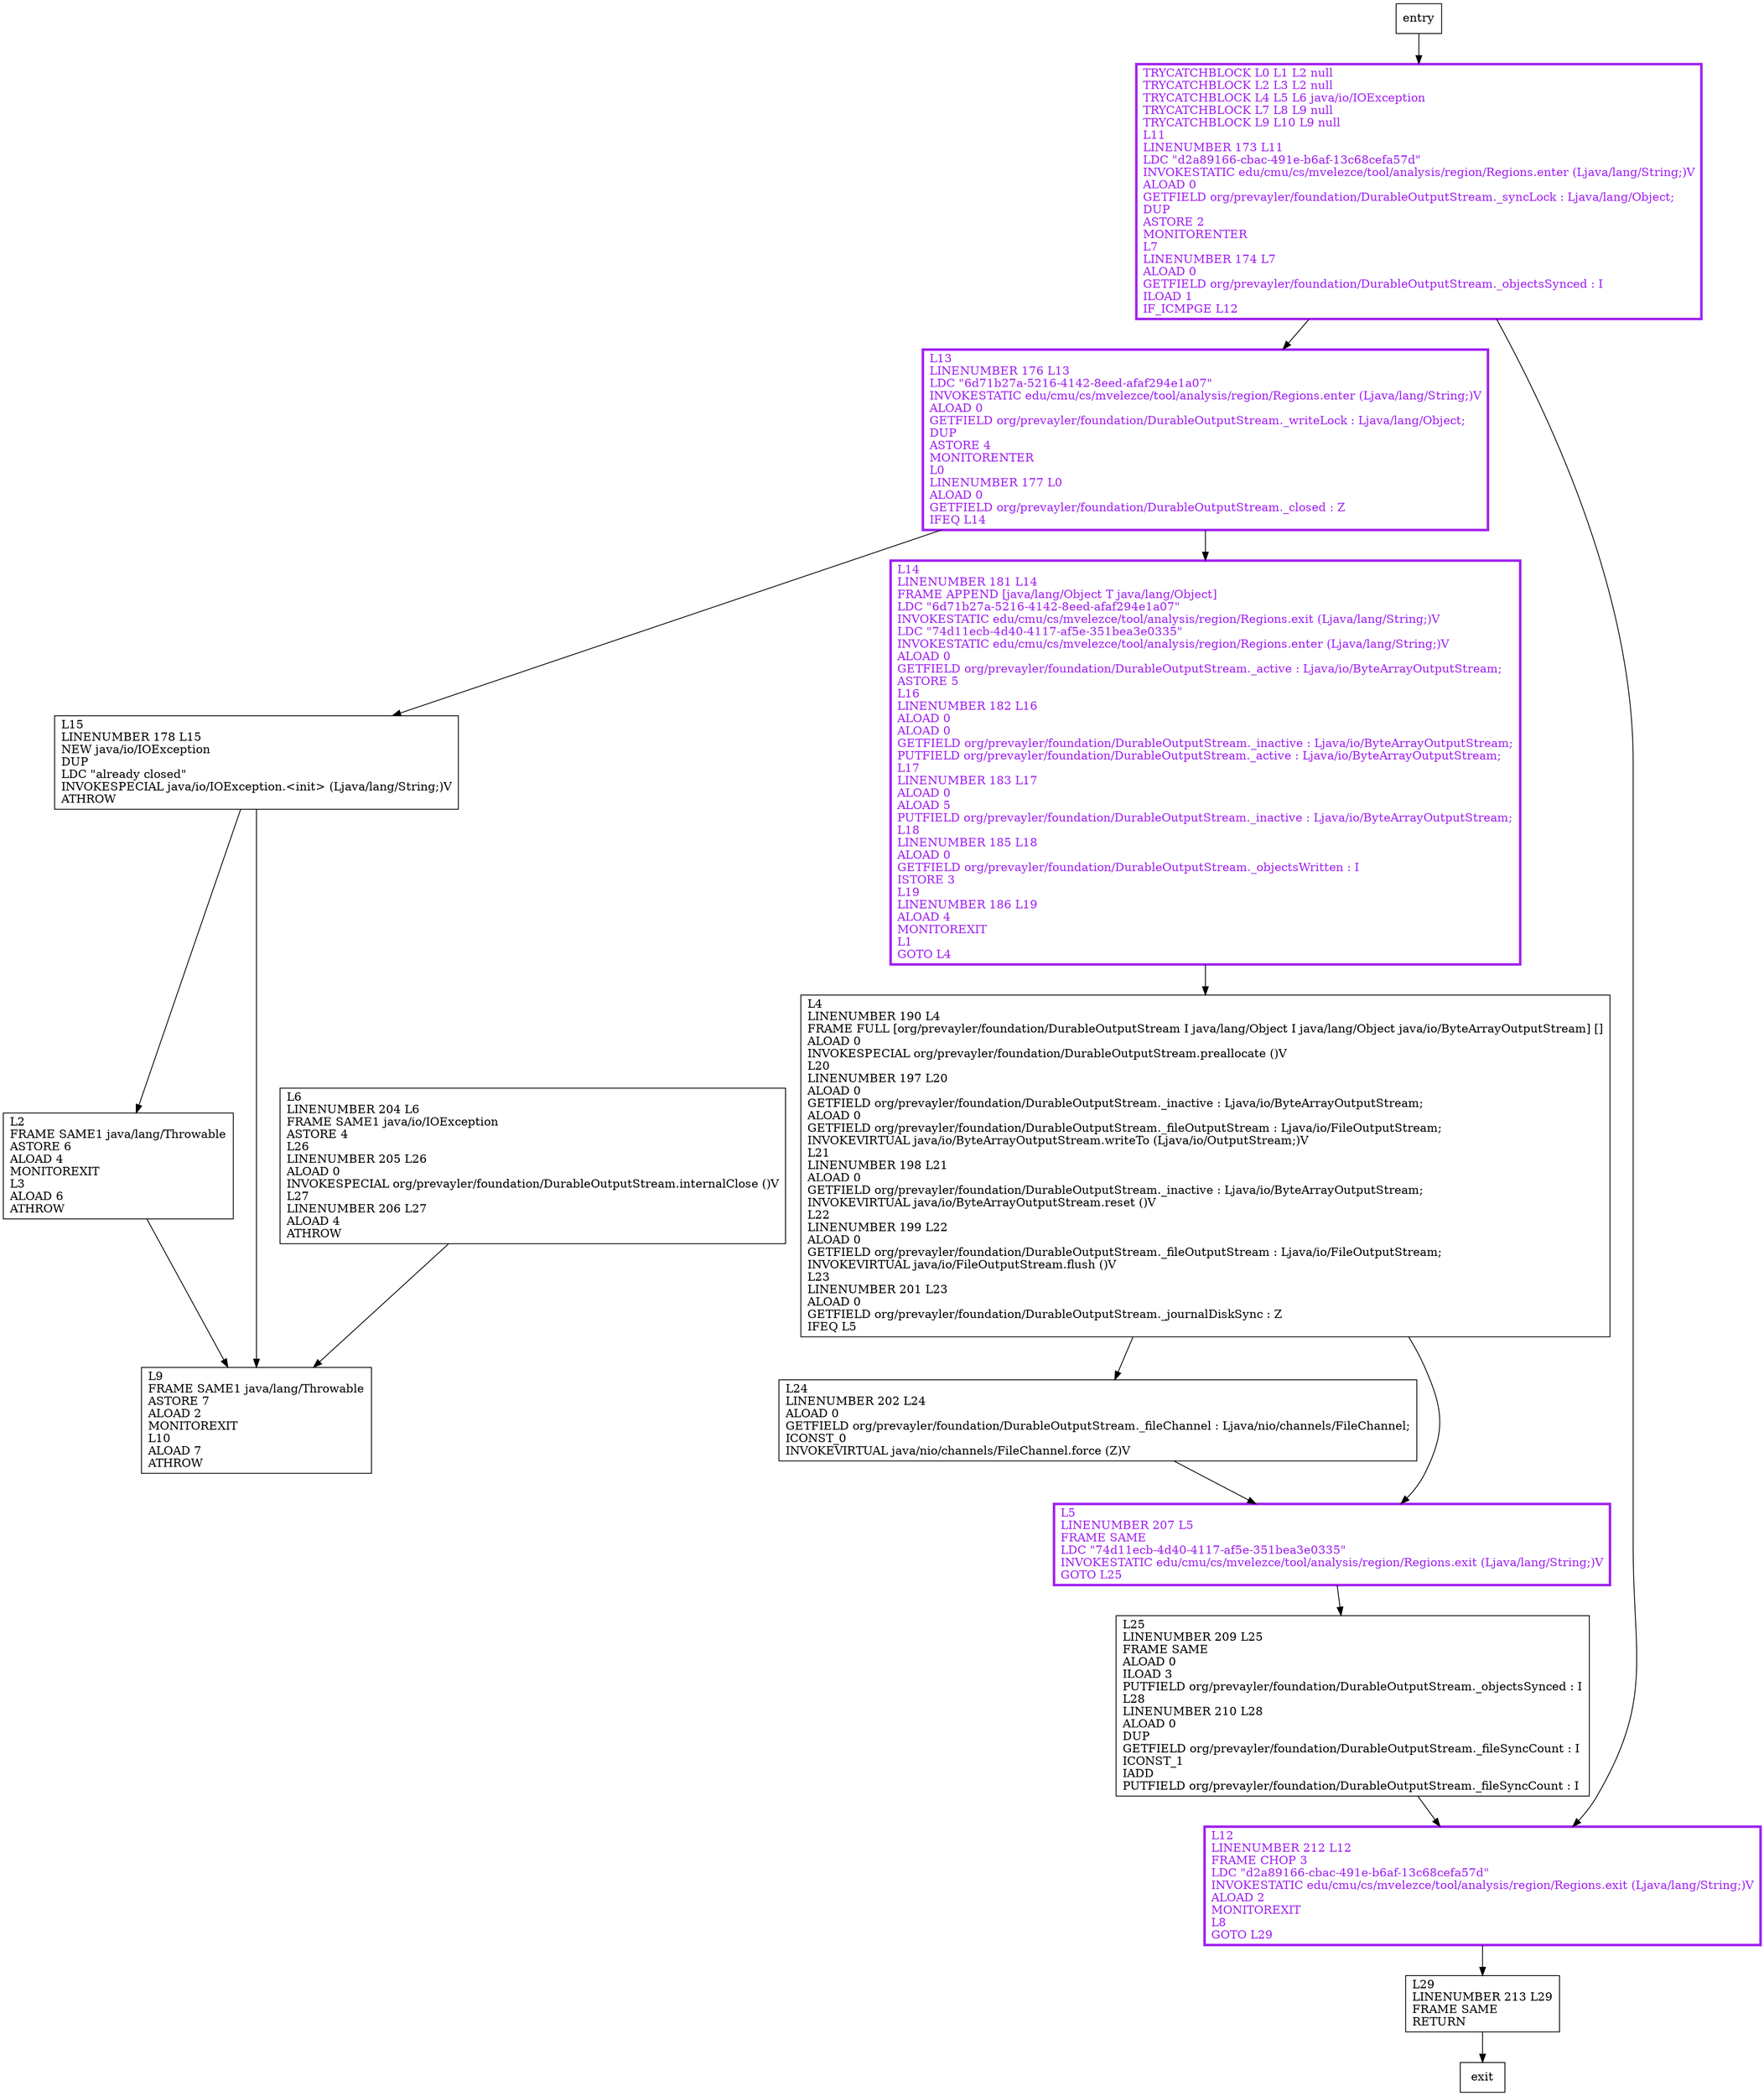 digraph waitUntilSynced {
node [shape=record];
1185631996 [label="L2\lFRAME SAME1 java/lang/Throwable\lASTORE 6\lALOAD 4\lMONITOREXIT\lL3\lALOAD 6\lATHROW\l"];
890491412 [label="TRYCATCHBLOCK L0 L1 L2 null\lTRYCATCHBLOCK L2 L3 L2 null\lTRYCATCHBLOCK L4 L5 L6 java/io/IOException\lTRYCATCHBLOCK L7 L8 L9 null\lTRYCATCHBLOCK L9 L10 L9 null\lL11\lLINENUMBER 173 L11\lLDC \"d2a89166-cbac-491e-b6af-13c68cefa57d\"\lINVOKESTATIC edu/cmu/cs/mvelezce/tool/analysis/region/Regions.enter (Ljava/lang/String;)V\lALOAD 0\lGETFIELD org/prevayler/foundation/DurableOutputStream._syncLock : Ljava/lang/Object;\lDUP\lASTORE 2\lMONITORENTER\lL7\lLINENUMBER 174 L7\lALOAD 0\lGETFIELD org/prevayler/foundation/DurableOutputStream._objectsSynced : I\lILOAD 1\lIF_ICMPGE L12\l"];
58353615 [label="L29\lLINENUMBER 213 L29\lFRAME SAME\lRETURN\l"];
1186328673 [label="L13\lLINENUMBER 176 L13\lLDC \"6d71b27a-5216-4142-8eed-afaf294e1a07\"\lINVOKESTATIC edu/cmu/cs/mvelezce/tool/analysis/region/Regions.enter (Ljava/lang/String;)V\lALOAD 0\lGETFIELD org/prevayler/foundation/DurableOutputStream._writeLock : Ljava/lang/Object;\lDUP\lASTORE 4\lMONITORENTER\lL0\lLINENUMBER 177 L0\lALOAD 0\lGETFIELD org/prevayler/foundation/DurableOutputStream._closed : Z\lIFEQ L14\l"];
189993695 [label="L4\lLINENUMBER 190 L4\lFRAME FULL [org/prevayler/foundation/DurableOutputStream I java/lang/Object I java/lang/Object java/io/ByteArrayOutputStream] []\lALOAD 0\lINVOKESPECIAL org/prevayler/foundation/DurableOutputStream.preallocate ()V\lL20\lLINENUMBER 197 L20\lALOAD 0\lGETFIELD org/prevayler/foundation/DurableOutputStream._inactive : Ljava/io/ByteArrayOutputStream;\lALOAD 0\lGETFIELD org/prevayler/foundation/DurableOutputStream._fileOutputStream : Ljava/io/FileOutputStream;\lINVOKEVIRTUAL java/io/ByteArrayOutputStream.writeTo (Ljava/io/OutputStream;)V\lL21\lLINENUMBER 198 L21\lALOAD 0\lGETFIELD org/prevayler/foundation/DurableOutputStream._inactive : Ljava/io/ByteArrayOutputStream;\lINVOKEVIRTUAL java/io/ByteArrayOutputStream.reset ()V\lL22\lLINENUMBER 199 L22\lALOAD 0\lGETFIELD org/prevayler/foundation/DurableOutputStream._fileOutputStream : Ljava/io/FileOutputStream;\lINVOKEVIRTUAL java/io/FileOutputStream.flush ()V\lL23\lLINENUMBER 201 L23\lALOAD 0\lGETFIELD org/prevayler/foundation/DurableOutputStream._journalDiskSync : Z\lIFEQ L5\l"];
1417325106 [label="L25\lLINENUMBER 209 L25\lFRAME SAME\lALOAD 0\lILOAD 3\lPUTFIELD org/prevayler/foundation/DurableOutputStream._objectsSynced : I\lL28\lLINENUMBER 210 L28\lALOAD 0\lDUP\lGETFIELD org/prevayler/foundation/DurableOutputStream._fileSyncCount : I\lICONST_1\lIADD\lPUTFIELD org/prevayler/foundation/DurableOutputStream._fileSyncCount : I\l"];
277549599 [label="L15\lLINENUMBER 178 L15\lNEW java/io/IOException\lDUP\lLDC \"already closed\"\lINVOKESPECIAL java/io/IOException.\<init\> (Ljava/lang/String;)V\lATHROW\l"];
1598068850 [label="L24\lLINENUMBER 202 L24\lALOAD 0\lGETFIELD org/prevayler/foundation/DurableOutputStream._fileChannel : Ljava/nio/channels/FileChannel;\lICONST_0\lINVOKEVIRTUAL java/nio/channels/FileChannel.force (Z)V\l"];
1966372954 [label="L12\lLINENUMBER 212 L12\lFRAME CHOP 3\lLDC \"d2a89166-cbac-491e-b6af-13c68cefa57d\"\lINVOKESTATIC edu/cmu/cs/mvelezce/tool/analysis/region/Regions.exit (Ljava/lang/String;)V\lALOAD 2\lMONITOREXIT\lL8\lGOTO L29\l"];
1124131392 [label="L5\lLINENUMBER 207 L5\lFRAME SAME\lLDC \"74d11ecb-4d40-4117-af5e-351bea3e0335\"\lINVOKESTATIC edu/cmu/cs/mvelezce/tool/analysis/region/Regions.exit (Ljava/lang/String;)V\lGOTO L25\l"];
1000600589 [label="L14\lLINENUMBER 181 L14\lFRAME APPEND [java/lang/Object T java/lang/Object]\lLDC \"6d71b27a-5216-4142-8eed-afaf294e1a07\"\lINVOKESTATIC edu/cmu/cs/mvelezce/tool/analysis/region/Regions.exit (Ljava/lang/String;)V\lLDC \"74d11ecb-4d40-4117-af5e-351bea3e0335\"\lINVOKESTATIC edu/cmu/cs/mvelezce/tool/analysis/region/Regions.enter (Ljava/lang/String;)V\lALOAD 0\lGETFIELD org/prevayler/foundation/DurableOutputStream._active : Ljava/io/ByteArrayOutputStream;\lASTORE 5\lL16\lLINENUMBER 182 L16\lALOAD 0\lALOAD 0\lGETFIELD org/prevayler/foundation/DurableOutputStream._inactive : Ljava/io/ByteArrayOutputStream;\lPUTFIELD org/prevayler/foundation/DurableOutputStream._active : Ljava/io/ByteArrayOutputStream;\lL17\lLINENUMBER 183 L17\lALOAD 0\lALOAD 5\lPUTFIELD org/prevayler/foundation/DurableOutputStream._inactive : Ljava/io/ByteArrayOutputStream;\lL18\lLINENUMBER 185 L18\lALOAD 0\lGETFIELD org/prevayler/foundation/DurableOutputStream._objectsWritten : I\lISTORE 3\lL19\lLINENUMBER 186 L19\lALOAD 4\lMONITOREXIT\lL1\lGOTO L4\l"];
804559024 [label="L9\lFRAME SAME1 java/lang/Throwable\lASTORE 7\lALOAD 2\lMONITOREXIT\lL10\lALOAD 7\lATHROW\l"];
1194106760 [label="L6\lLINENUMBER 204 L6\lFRAME SAME1 java/io/IOException\lASTORE 4\lL26\lLINENUMBER 205 L26\lALOAD 0\lINVOKESPECIAL org/prevayler/foundation/DurableOutputStream.internalClose ()V\lL27\lLINENUMBER 206 L27\lALOAD 4\lATHROW\l"];
entry;
exit;
1185631996 -> 804559024;
890491412 -> 1966372954;
890491412 -> 1186328673;
58353615 -> exit;
1186328673 -> 277549599;
1186328673 -> 1000600589;
189993695 -> 1598068850;
189993695 -> 1124131392;
1417325106 -> 1966372954;
277549599 -> 1185631996;
277549599 -> 804559024;
entry -> 890491412;
1598068850 -> 1124131392;
1966372954 -> 58353615;
1124131392 -> 1417325106;
1000600589 -> 189993695;
1194106760 -> 804559024;
1966372954[fontcolor="purple", penwidth=3, color="purple"];
890491412[fontcolor="purple", penwidth=3, color="purple"];
1124131392[fontcolor="purple", penwidth=3, color="purple"];
1000600589[fontcolor="purple", penwidth=3, color="purple"];
1186328673[fontcolor="purple", penwidth=3, color="purple"];
}
